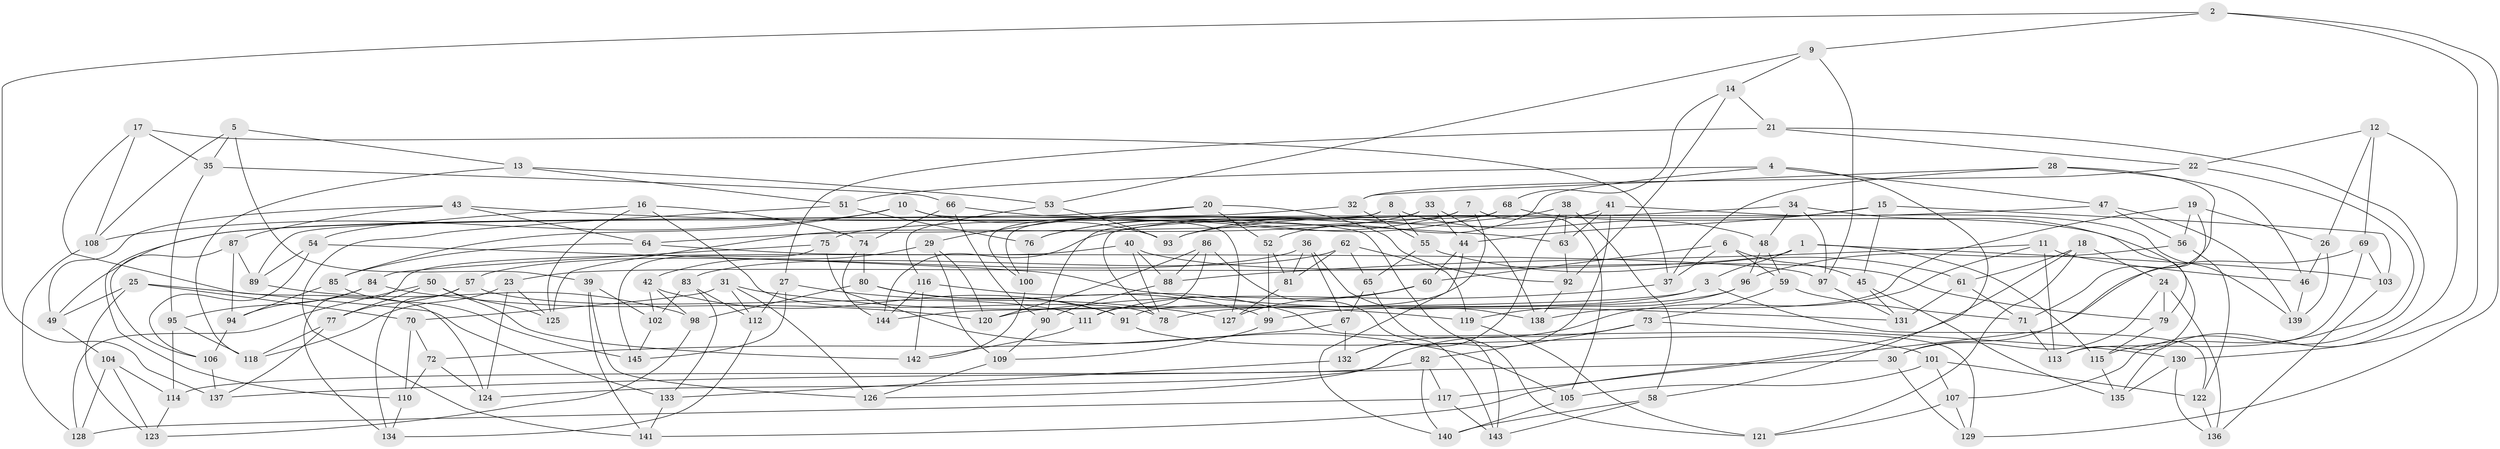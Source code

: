 // Generated by graph-tools (version 1.1) at 2025/11/02/27/25 16:11:48]
// undirected, 145 vertices, 290 edges
graph export_dot {
graph [start="1"]
  node [color=gray90,style=filled];
  1;
  2;
  3;
  4;
  5;
  6;
  7;
  8;
  9;
  10;
  11;
  12;
  13;
  14;
  15;
  16;
  17;
  18;
  19;
  20;
  21;
  22;
  23;
  24;
  25;
  26;
  27;
  28;
  29;
  30;
  31;
  32;
  33;
  34;
  35;
  36;
  37;
  38;
  39;
  40;
  41;
  42;
  43;
  44;
  45;
  46;
  47;
  48;
  49;
  50;
  51;
  52;
  53;
  54;
  55;
  56;
  57;
  58;
  59;
  60;
  61;
  62;
  63;
  64;
  65;
  66;
  67;
  68;
  69;
  70;
  71;
  72;
  73;
  74;
  75;
  76;
  77;
  78;
  79;
  80;
  81;
  82;
  83;
  84;
  85;
  86;
  87;
  88;
  89;
  90;
  91;
  92;
  93;
  94;
  95;
  96;
  97;
  98;
  99;
  100;
  101;
  102;
  103;
  104;
  105;
  106;
  107;
  108;
  109;
  110;
  111;
  112;
  113;
  114;
  115;
  116;
  117;
  118;
  119;
  120;
  121;
  122;
  123;
  124;
  125;
  126;
  127;
  128;
  129;
  130;
  131;
  132;
  133;
  134;
  135;
  136;
  137;
  138;
  139;
  140;
  141;
  142;
  143;
  144;
  145;
  1 -- 23;
  1 -- 3;
  1 -- 103;
  1 -- 115;
  2 -- 9;
  2 -- 130;
  2 -- 137;
  2 -- 129;
  3 -- 78;
  3 -- 144;
  3 -- 122;
  4 -- 51;
  4 -- 58;
  4 -- 47;
  4 -- 52;
  5 -- 108;
  5 -- 13;
  5 -- 39;
  5 -- 35;
  6 -- 60;
  6 -- 45;
  6 -- 59;
  6 -- 37;
  7 -- 105;
  7 -- 76;
  7 -- 91;
  7 -- 64;
  8 -- 48;
  8 -- 89;
  8 -- 100;
  8 -- 55;
  9 -- 53;
  9 -- 97;
  9 -- 14;
  10 -- 93;
  10 -- 85;
  10 -- 127;
  10 -- 108;
  11 -- 46;
  11 -- 113;
  11 -- 132;
  11 -- 88;
  12 -- 22;
  12 -- 26;
  12 -- 69;
  12 -- 135;
  13 -- 53;
  13 -- 118;
  13 -- 51;
  14 -- 92;
  14 -- 21;
  14 -- 68;
  15 -- 103;
  15 -- 93;
  15 -- 45;
  15 -- 44;
  16 -- 54;
  16 -- 74;
  16 -- 78;
  16 -- 125;
  17 -- 124;
  17 -- 37;
  17 -- 108;
  17 -- 35;
  18 -- 121;
  18 -- 141;
  18 -- 24;
  18 -- 61;
  19 -- 138;
  19 -- 30;
  19 -- 56;
  19 -- 26;
  20 -- 92;
  20 -- 29;
  20 -- 110;
  20 -- 52;
  21 -- 27;
  21 -- 107;
  21 -- 22;
  22 -- 32;
  22 -- 115;
  23 -- 118;
  23 -- 124;
  23 -- 125;
  24 -- 30;
  24 -- 79;
  24 -- 136;
  25 -- 49;
  25 -- 123;
  25 -- 133;
  25 -- 70;
  26 -- 46;
  26 -- 139;
  27 -- 112;
  27 -- 127;
  27 -- 145;
  28 -- 46;
  28 -- 71;
  28 -- 37;
  28 -- 32;
  29 -- 109;
  29 -- 42;
  29 -- 120;
  30 -- 129;
  30 -- 137;
  31 -- 112;
  31 -- 126;
  31 -- 70;
  31 -- 119;
  32 -- 49;
  32 -- 55;
  33 -- 100;
  33 -- 125;
  33 -- 44;
  33 -- 138;
  34 -- 48;
  34 -- 97;
  34 -- 79;
  34 -- 78;
  35 -- 95;
  35 -- 66;
  36 -- 81;
  36 -- 138;
  36 -- 57;
  36 -- 67;
  37 -- 120;
  38 -- 63;
  38 -- 132;
  38 -- 58;
  38 -- 144;
  39 -- 126;
  39 -- 141;
  39 -- 102;
  40 -- 88;
  40 -- 134;
  40 -- 79;
  40 -- 78;
  41 -- 126;
  41 -- 63;
  41 -- 93;
  41 -- 139;
  42 -- 98;
  42 -- 91;
  42 -- 102;
  43 -- 49;
  43 -- 64;
  43 -- 87;
  43 -- 63;
  44 -- 60;
  44 -- 140;
  45 -- 131;
  45 -- 135;
  46 -- 139;
  47 -- 56;
  47 -- 139;
  47 -- 75;
  48 -- 96;
  48 -- 59;
  49 -- 104;
  50 -- 128;
  50 -- 125;
  50 -- 142;
  50 -- 77;
  51 -- 141;
  51 -- 76;
  52 -- 99;
  52 -- 81;
  53 -- 93;
  53 -- 116;
  54 -- 106;
  54 -- 131;
  54 -- 89;
  55 -- 61;
  55 -- 65;
  56 -- 96;
  56 -- 122;
  57 -- 77;
  57 -- 111;
  57 -- 134;
  58 -- 140;
  58 -- 143;
  59 -- 73;
  59 -- 71;
  60 -- 111;
  60 -- 127;
  61 -- 71;
  61 -- 131;
  62 -- 119;
  62 -- 81;
  62 -- 65;
  62 -- 83;
  63 -- 92;
  64 -- 85;
  64 -- 97;
  65 -- 143;
  65 -- 67;
  66 -- 90;
  66 -- 121;
  66 -- 74;
  67 -- 72;
  67 -- 132;
  68 -- 90;
  68 -- 113;
  68 -- 76;
  69 -- 117;
  69 -- 103;
  69 -- 113;
  70 -- 72;
  70 -- 110;
  71 -- 113;
  72 -- 124;
  72 -- 110;
  73 -- 124;
  73 -- 130;
  73 -- 82;
  74 -- 80;
  74 -- 144;
  75 -- 105;
  75 -- 145;
  75 -- 84;
  76 -- 100;
  77 -- 118;
  77 -- 137;
  79 -- 115;
  80 -- 98;
  80 -- 99;
  80 -- 91;
  81 -- 127;
  82 -- 117;
  82 -- 140;
  82 -- 114;
  83 -- 112;
  83 -- 102;
  83 -- 133;
  84 -- 94;
  84 -- 120;
  84 -- 95;
  85 -- 145;
  85 -- 94;
  86 -- 111;
  86 -- 143;
  86 -- 120;
  86 -- 88;
  87 -- 94;
  87 -- 106;
  87 -- 89;
  88 -- 90;
  89 -- 98;
  90 -- 109;
  91 -- 101;
  92 -- 138;
  94 -- 106;
  95 -- 118;
  95 -- 114;
  96 -- 99;
  96 -- 119;
  97 -- 131;
  98 -- 123;
  99 -- 109;
  100 -- 142;
  101 -- 122;
  101 -- 107;
  101 -- 105;
  102 -- 145;
  103 -- 136;
  104 -- 123;
  104 -- 114;
  104 -- 128;
  105 -- 140;
  106 -- 137;
  107 -- 121;
  107 -- 129;
  108 -- 128;
  109 -- 126;
  110 -- 134;
  111 -- 142;
  112 -- 134;
  114 -- 123;
  115 -- 135;
  116 -- 142;
  116 -- 144;
  116 -- 129;
  117 -- 143;
  117 -- 128;
  119 -- 121;
  122 -- 136;
  130 -- 136;
  130 -- 135;
  132 -- 133;
  133 -- 141;
}
